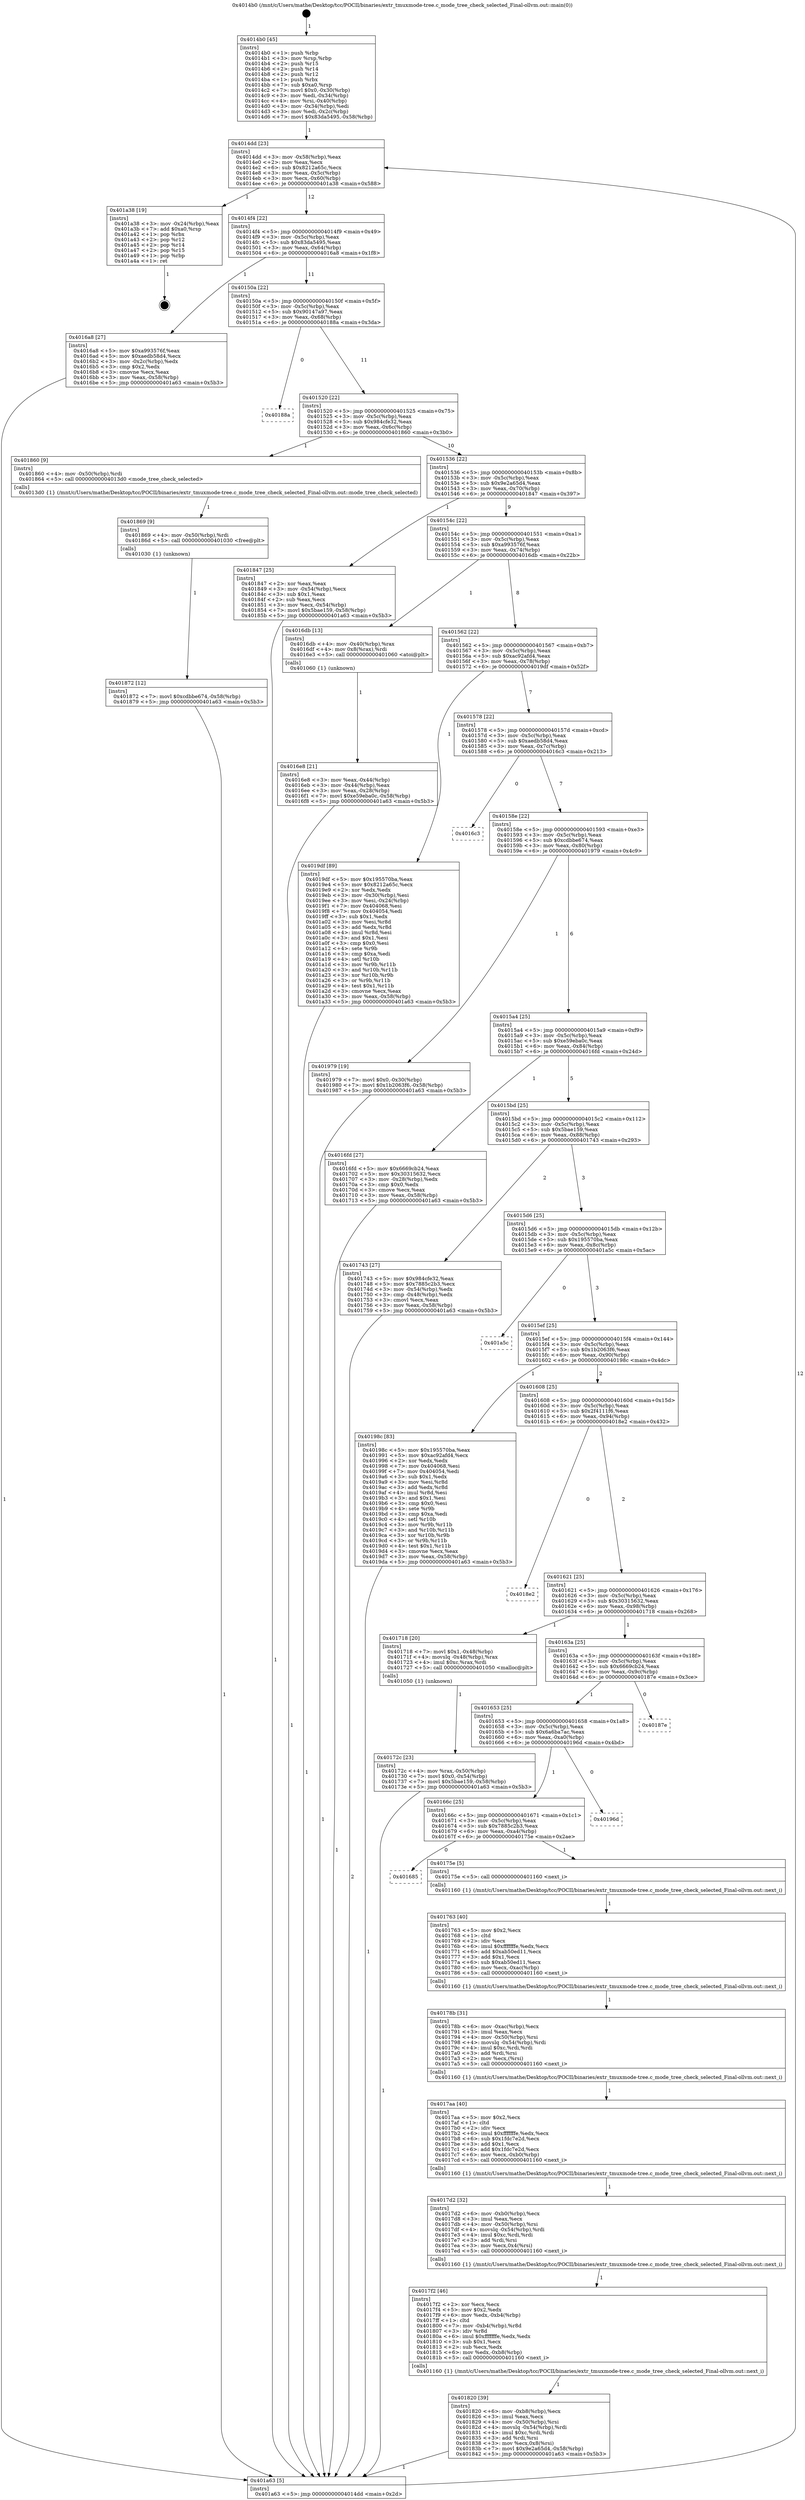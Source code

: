 digraph "0x4014b0" {
  label = "0x4014b0 (/mnt/c/Users/mathe/Desktop/tcc/POCII/binaries/extr_tmuxmode-tree.c_mode_tree_check_selected_Final-ollvm.out::main(0))"
  labelloc = "t"
  node[shape=record]

  Entry [label="",width=0.3,height=0.3,shape=circle,fillcolor=black,style=filled]
  "0x4014dd" [label="{
     0x4014dd [23]\l
     | [instrs]\l
     &nbsp;&nbsp;0x4014dd \<+3\>: mov -0x58(%rbp),%eax\l
     &nbsp;&nbsp;0x4014e0 \<+2\>: mov %eax,%ecx\l
     &nbsp;&nbsp;0x4014e2 \<+6\>: sub $0x8212a65c,%ecx\l
     &nbsp;&nbsp;0x4014e8 \<+3\>: mov %eax,-0x5c(%rbp)\l
     &nbsp;&nbsp;0x4014eb \<+3\>: mov %ecx,-0x60(%rbp)\l
     &nbsp;&nbsp;0x4014ee \<+6\>: je 0000000000401a38 \<main+0x588\>\l
  }"]
  "0x401a38" [label="{
     0x401a38 [19]\l
     | [instrs]\l
     &nbsp;&nbsp;0x401a38 \<+3\>: mov -0x24(%rbp),%eax\l
     &nbsp;&nbsp;0x401a3b \<+7\>: add $0xa0,%rsp\l
     &nbsp;&nbsp;0x401a42 \<+1\>: pop %rbx\l
     &nbsp;&nbsp;0x401a43 \<+2\>: pop %r12\l
     &nbsp;&nbsp;0x401a45 \<+2\>: pop %r14\l
     &nbsp;&nbsp;0x401a47 \<+2\>: pop %r15\l
     &nbsp;&nbsp;0x401a49 \<+1\>: pop %rbp\l
     &nbsp;&nbsp;0x401a4a \<+1\>: ret\l
  }"]
  "0x4014f4" [label="{
     0x4014f4 [22]\l
     | [instrs]\l
     &nbsp;&nbsp;0x4014f4 \<+5\>: jmp 00000000004014f9 \<main+0x49\>\l
     &nbsp;&nbsp;0x4014f9 \<+3\>: mov -0x5c(%rbp),%eax\l
     &nbsp;&nbsp;0x4014fc \<+5\>: sub $0x83da5495,%eax\l
     &nbsp;&nbsp;0x401501 \<+3\>: mov %eax,-0x64(%rbp)\l
     &nbsp;&nbsp;0x401504 \<+6\>: je 00000000004016a8 \<main+0x1f8\>\l
  }"]
  Exit [label="",width=0.3,height=0.3,shape=circle,fillcolor=black,style=filled,peripheries=2]
  "0x4016a8" [label="{
     0x4016a8 [27]\l
     | [instrs]\l
     &nbsp;&nbsp;0x4016a8 \<+5\>: mov $0xa993576f,%eax\l
     &nbsp;&nbsp;0x4016ad \<+5\>: mov $0xaedb58d4,%ecx\l
     &nbsp;&nbsp;0x4016b2 \<+3\>: mov -0x2c(%rbp),%edx\l
     &nbsp;&nbsp;0x4016b5 \<+3\>: cmp $0x2,%edx\l
     &nbsp;&nbsp;0x4016b8 \<+3\>: cmovne %ecx,%eax\l
     &nbsp;&nbsp;0x4016bb \<+3\>: mov %eax,-0x58(%rbp)\l
     &nbsp;&nbsp;0x4016be \<+5\>: jmp 0000000000401a63 \<main+0x5b3\>\l
  }"]
  "0x40150a" [label="{
     0x40150a [22]\l
     | [instrs]\l
     &nbsp;&nbsp;0x40150a \<+5\>: jmp 000000000040150f \<main+0x5f\>\l
     &nbsp;&nbsp;0x40150f \<+3\>: mov -0x5c(%rbp),%eax\l
     &nbsp;&nbsp;0x401512 \<+5\>: sub $0x90147a97,%eax\l
     &nbsp;&nbsp;0x401517 \<+3\>: mov %eax,-0x68(%rbp)\l
     &nbsp;&nbsp;0x40151a \<+6\>: je 000000000040188a \<main+0x3da\>\l
  }"]
  "0x401a63" [label="{
     0x401a63 [5]\l
     | [instrs]\l
     &nbsp;&nbsp;0x401a63 \<+5\>: jmp 00000000004014dd \<main+0x2d\>\l
  }"]
  "0x4014b0" [label="{
     0x4014b0 [45]\l
     | [instrs]\l
     &nbsp;&nbsp;0x4014b0 \<+1\>: push %rbp\l
     &nbsp;&nbsp;0x4014b1 \<+3\>: mov %rsp,%rbp\l
     &nbsp;&nbsp;0x4014b4 \<+2\>: push %r15\l
     &nbsp;&nbsp;0x4014b6 \<+2\>: push %r14\l
     &nbsp;&nbsp;0x4014b8 \<+2\>: push %r12\l
     &nbsp;&nbsp;0x4014ba \<+1\>: push %rbx\l
     &nbsp;&nbsp;0x4014bb \<+7\>: sub $0xa0,%rsp\l
     &nbsp;&nbsp;0x4014c2 \<+7\>: movl $0x0,-0x30(%rbp)\l
     &nbsp;&nbsp;0x4014c9 \<+3\>: mov %edi,-0x34(%rbp)\l
     &nbsp;&nbsp;0x4014cc \<+4\>: mov %rsi,-0x40(%rbp)\l
     &nbsp;&nbsp;0x4014d0 \<+3\>: mov -0x34(%rbp),%edi\l
     &nbsp;&nbsp;0x4014d3 \<+3\>: mov %edi,-0x2c(%rbp)\l
     &nbsp;&nbsp;0x4014d6 \<+7\>: movl $0x83da5495,-0x58(%rbp)\l
  }"]
  "0x401872" [label="{
     0x401872 [12]\l
     | [instrs]\l
     &nbsp;&nbsp;0x401872 \<+7\>: movl $0xcdbbe674,-0x58(%rbp)\l
     &nbsp;&nbsp;0x401879 \<+5\>: jmp 0000000000401a63 \<main+0x5b3\>\l
  }"]
  "0x40188a" [label="{
     0x40188a\l
  }", style=dashed]
  "0x401520" [label="{
     0x401520 [22]\l
     | [instrs]\l
     &nbsp;&nbsp;0x401520 \<+5\>: jmp 0000000000401525 \<main+0x75\>\l
     &nbsp;&nbsp;0x401525 \<+3\>: mov -0x5c(%rbp),%eax\l
     &nbsp;&nbsp;0x401528 \<+5\>: sub $0x984cfe32,%eax\l
     &nbsp;&nbsp;0x40152d \<+3\>: mov %eax,-0x6c(%rbp)\l
     &nbsp;&nbsp;0x401530 \<+6\>: je 0000000000401860 \<main+0x3b0\>\l
  }"]
  "0x401869" [label="{
     0x401869 [9]\l
     | [instrs]\l
     &nbsp;&nbsp;0x401869 \<+4\>: mov -0x50(%rbp),%rdi\l
     &nbsp;&nbsp;0x40186d \<+5\>: call 0000000000401030 \<free@plt\>\l
     | [calls]\l
     &nbsp;&nbsp;0x401030 \{1\} (unknown)\l
  }"]
  "0x401860" [label="{
     0x401860 [9]\l
     | [instrs]\l
     &nbsp;&nbsp;0x401860 \<+4\>: mov -0x50(%rbp),%rdi\l
     &nbsp;&nbsp;0x401864 \<+5\>: call 00000000004013d0 \<mode_tree_check_selected\>\l
     | [calls]\l
     &nbsp;&nbsp;0x4013d0 \{1\} (/mnt/c/Users/mathe/Desktop/tcc/POCII/binaries/extr_tmuxmode-tree.c_mode_tree_check_selected_Final-ollvm.out::mode_tree_check_selected)\l
  }"]
  "0x401536" [label="{
     0x401536 [22]\l
     | [instrs]\l
     &nbsp;&nbsp;0x401536 \<+5\>: jmp 000000000040153b \<main+0x8b\>\l
     &nbsp;&nbsp;0x40153b \<+3\>: mov -0x5c(%rbp),%eax\l
     &nbsp;&nbsp;0x40153e \<+5\>: sub $0x9e2a65d4,%eax\l
     &nbsp;&nbsp;0x401543 \<+3\>: mov %eax,-0x70(%rbp)\l
     &nbsp;&nbsp;0x401546 \<+6\>: je 0000000000401847 \<main+0x397\>\l
  }"]
  "0x401820" [label="{
     0x401820 [39]\l
     | [instrs]\l
     &nbsp;&nbsp;0x401820 \<+6\>: mov -0xb8(%rbp),%ecx\l
     &nbsp;&nbsp;0x401826 \<+3\>: imul %eax,%ecx\l
     &nbsp;&nbsp;0x401829 \<+4\>: mov -0x50(%rbp),%rsi\l
     &nbsp;&nbsp;0x40182d \<+4\>: movslq -0x54(%rbp),%rdi\l
     &nbsp;&nbsp;0x401831 \<+4\>: imul $0xc,%rdi,%rdi\l
     &nbsp;&nbsp;0x401835 \<+3\>: add %rdi,%rsi\l
     &nbsp;&nbsp;0x401838 \<+3\>: mov %ecx,0x8(%rsi)\l
     &nbsp;&nbsp;0x40183b \<+7\>: movl $0x9e2a65d4,-0x58(%rbp)\l
     &nbsp;&nbsp;0x401842 \<+5\>: jmp 0000000000401a63 \<main+0x5b3\>\l
  }"]
  "0x401847" [label="{
     0x401847 [25]\l
     | [instrs]\l
     &nbsp;&nbsp;0x401847 \<+2\>: xor %eax,%eax\l
     &nbsp;&nbsp;0x401849 \<+3\>: mov -0x54(%rbp),%ecx\l
     &nbsp;&nbsp;0x40184c \<+3\>: sub $0x1,%eax\l
     &nbsp;&nbsp;0x40184f \<+2\>: sub %eax,%ecx\l
     &nbsp;&nbsp;0x401851 \<+3\>: mov %ecx,-0x54(%rbp)\l
     &nbsp;&nbsp;0x401854 \<+7\>: movl $0x5bae159,-0x58(%rbp)\l
     &nbsp;&nbsp;0x40185b \<+5\>: jmp 0000000000401a63 \<main+0x5b3\>\l
  }"]
  "0x40154c" [label="{
     0x40154c [22]\l
     | [instrs]\l
     &nbsp;&nbsp;0x40154c \<+5\>: jmp 0000000000401551 \<main+0xa1\>\l
     &nbsp;&nbsp;0x401551 \<+3\>: mov -0x5c(%rbp),%eax\l
     &nbsp;&nbsp;0x401554 \<+5\>: sub $0xa993576f,%eax\l
     &nbsp;&nbsp;0x401559 \<+3\>: mov %eax,-0x74(%rbp)\l
     &nbsp;&nbsp;0x40155c \<+6\>: je 00000000004016db \<main+0x22b\>\l
  }"]
  "0x4017f2" [label="{
     0x4017f2 [46]\l
     | [instrs]\l
     &nbsp;&nbsp;0x4017f2 \<+2\>: xor %ecx,%ecx\l
     &nbsp;&nbsp;0x4017f4 \<+5\>: mov $0x2,%edx\l
     &nbsp;&nbsp;0x4017f9 \<+6\>: mov %edx,-0xb4(%rbp)\l
     &nbsp;&nbsp;0x4017ff \<+1\>: cltd\l
     &nbsp;&nbsp;0x401800 \<+7\>: mov -0xb4(%rbp),%r8d\l
     &nbsp;&nbsp;0x401807 \<+3\>: idiv %r8d\l
     &nbsp;&nbsp;0x40180a \<+6\>: imul $0xfffffffe,%edx,%edx\l
     &nbsp;&nbsp;0x401810 \<+3\>: sub $0x1,%ecx\l
     &nbsp;&nbsp;0x401813 \<+2\>: sub %ecx,%edx\l
     &nbsp;&nbsp;0x401815 \<+6\>: mov %edx,-0xb8(%rbp)\l
     &nbsp;&nbsp;0x40181b \<+5\>: call 0000000000401160 \<next_i\>\l
     | [calls]\l
     &nbsp;&nbsp;0x401160 \{1\} (/mnt/c/Users/mathe/Desktop/tcc/POCII/binaries/extr_tmuxmode-tree.c_mode_tree_check_selected_Final-ollvm.out::next_i)\l
  }"]
  "0x4016db" [label="{
     0x4016db [13]\l
     | [instrs]\l
     &nbsp;&nbsp;0x4016db \<+4\>: mov -0x40(%rbp),%rax\l
     &nbsp;&nbsp;0x4016df \<+4\>: mov 0x8(%rax),%rdi\l
     &nbsp;&nbsp;0x4016e3 \<+5\>: call 0000000000401060 \<atoi@plt\>\l
     | [calls]\l
     &nbsp;&nbsp;0x401060 \{1\} (unknown)\l
  }"]
  "0x401562" [label="{
     0x401562 [22]\l
     | [instrs]\l
     &nbsp;&nbsp;0x401562 \<+5\>: jmp 0000000000401567 \<main+0xb7\>\l
     &nbsp;&nbsp;0x401567 \<+3\>: mov -0x5c(%rbp),%eax\l
     &nbsp;&nbsp;0x40156a \<+5\>: sub $0xac92afd4,%eax\l
     &nbsp;&nbsp;0x40156f \<+3\>: mov %eax,-0x78(%rbp)\l
     &nbsp;&nbsp;0x401572 \<+6\>: je 00000000004019df \<main+0x52f\>\l
  }"]
  "0x4016e8" [label="{
     0x4016e8 [21]\l
     | [instrs]\l
     &nbsp;&nbsp;0x4016e8 \<+3\>: mov %eax,-0x44(%rbp)\l
     &nbsp;&nbsp;0x4016eb \<+3\>: mov -0x44(%rbp),%eax\l
     &nbsp;&nbsp;0x4016ee \<+3\>: mov %eax,-0x28(%rbp)\l
     &nbsp;&nbsp;0x4016f1 \<+7\>: movl $0xe59eba0c,-0x58(%rbp)\l
     &nbsp;&nbsp;0x4016f8 \<+5\>: jmp 0000000000401a63 \<main+0x5b3\>\l
  }"]
  "0x4017d2" [label="{
     0x4017d2 [32]\l
     | [instrs]\l
     &nbsp;&nbsp;0x4017d2 \<+6\>: mov -0xb0(%rbp),%ecx\l
     &nbsp;&nbsp;0x4017d8 \<+3\>: imul %eax,%ecx\l
     &nbsp;&nbsp;0x4017db \<+4\>: mov -0x50(%rbp),%rsi\l
     &nbsp;&nbsp;0x4017df \<+4\>: movslq -0x54(%rbp),%rdi\l
     &nbsp;&nbsp;0x4017e3 \<+4\>: imul $0xc,%rdi,%rdi\l
     &nbsp;&nbsp;0x4017e7 \<+3\>: add %rdi,%rsi\l
     &nbsp;&nbsp;0x4017ea \<+3\>: mov %ecx,0x4(%rsi)\l
     &nbsp;&nbsp;0x4017ed \<+5\>: call 0000000000401160 \<next_i\>\l
     | [calls]\l
     &nbsp;&nbsp;0x401160 \{1\} (/mnt/c/Users/mathe/Desktop/tcc/POCII/binaries/extr_tmuxmode-tree.c_mode_tree_check_selected_Final-ollvm.out::next_i)\l
  }"]
  "0x4019df" [label="{
     0x4019df [89]\l
     | [instrs]\l
     &nbsp;&nbsp;0x4019df \<+5\>: mov $0x195570ba,%eax\l
     &nbsp;&nbsp;0x4019e4 \<+5\>: mov $0x8212a65c,%ecx\l
     &nbsp;&nbsp;0x4019e9 \<+2\>: xor %edx,%edx\l
     &nbsp;&nbsp;0x4019eb \<+3\>: mov -0x30(%rbp),%esi\l
     &nbsp;&nbsp;0x4019ee \<+3\>: mov %esi,-0x24(%rbp)\l
     &nbsp;&nbsp;0x4019f1 \<+7\>: mov 0x404068,%esi\l
     &nbsp;&nbsp;0x4019f8 \<+7\>: mov 0x404054,%edi\l
     &nbsp;&nbsp;0x4019ff \<+3\>: sub $0x1,%edx\l
     &nbsp;&nbsp;0x401a02 \<+3\>: mov %esi,%r8d\l
     &nbsp;&nbsp;0x401a05 \<+3\>: add %edx,%r8d\l
     &nbsp;&nbsp;0x401a08 \<+4\>: imul %r8d,%esi\l
     &nbsp;&nbsp;0x401a0c \<+3\>: and $0x1,%esi\l
     &nbsp;&nbsp;0x401a0f \<+3\>: cmp $0x0,%esi\l
     &nbsp;&nbsp;0x401a12 \<+4\>: sete %r9b\l
     &nbsp;&nbsp;0x401a16 \<+3\>: cmp $0xa,%edi\l
     &nbsp;&nbsp;0x401a19 \<+4\>: setl %r10b\l
     &nbsp;&nbsp;0x401a1d \<+3\>: mov %r9b,%r11b\l
     &nbsp;&nbsp;0x401a20 \<+3\>: and %r10b,%r11b\l
     &nbsp;&nbsp;0x401a23 \<+3\>: xor %r10b,%r9b\l
     &nbsp;&nbsp;0x401a26 \<+3\>: or %r9b,%r11b\l
     &nbsp;&nbsp;0x401a29 \<+4\>: test $0x1,%r11b\l
     &nbsp;&nbsp;0x401a2d \<+3\>: cmovne %ecx,%eax\l
     &nbsp;&nbsp;0x401a30 \<+3\>: mov %eax,-0x58(%rbp)\l
     &nbsp;&nbsp;0x401a33 \<+5\>: jmp 0000000000401a63 \<main+0x5b3\>\l
  }"]
  "0x401578" [label="{
     0x401578 [22]\l
     | [instrs]\l
     &nbsp;&nbsp;0x401578 \<+5\>: jmp 000000000040157d \<main+0xcd\>\l
     &nbsp;&nbsp;0x40157d \<+3\>: mov -0x5c(%rbp),%eax\l
     &nbsp;&nbsp;0x401580 \<+5\>: sub $0xaedb58d4,%eax\l
     &nbsp;&nbsp;0x401585 \<+3\>: mov %eax,-0x7c(%rbp)\l
     &nbsp;&nbsp;0x401588 \<+6\>: je 00000000004016c3 \<main+0x213\>\l
  }"]
  "0x4017aa" [label="{
     0x4017aa [40]\l
     | [instrs]\l
     &nbsp;&nbsp;0x4017aa \<+5\>: mov $0x2,%ecx\l
     &nbsp;&nbsp;0x4017af \<+1\>: cltd\l
     &nbsp;&nbsp;0x4017b0 \<+2\>: idiv %ecx\l
     &nbsp;&nbsp;0x4017b2 \<+6\>: imul $0xfffffffe,%edx,%ecx\l
     &nbsp;&nbsp;0x4017b8 \<+6\>: sub $0x1fdc7e2d,%ecx\l
     &nbsp;&nbsp;0x4017be \<+3\>: add $0x1,%ecx\l
     &nbsp;&nbsp;0x4017c1 \<+6\>: add $0x1fdc7e2d,%ecx\l
     &nbsp;&nbsp;0x4017c7 \<+6\>: mov %ecx,-0xb0(%rbp)\l
     &nbsp;&nbsp;0x4017cd \<+5\>: call 0000000000401160 \<next_i\>\l
     | [calls]\l
     &nbsp;&nbsp;0x401160 \{1\} (/mnt/c/Users/mathe/Desktop/tcc/POCII/binaries/extr_tmuxmode-tree.c_mode_tree_check_selected_Final-ollvm.out::next_i)\l
  }"]
  "0x4016c3" [label="{
     0x4016c3\l
  }", style=dashed]
  "0x40158e" [label="{
     0x40158e [22]\l
     | [instrs]\l
     &nbsp;&nbsp;0x40158e \<+5\>: jmp 0000000000401593 \<main+0xe3\>\l
     &nbsp;&nbsp;0x401593 \<+3\>: mov -0x5c(%rbp),%eax\l
     &nbsp;&nbsp;0x401596 \<+5\>: sub $0xcdbbe674,%eax\l
     &nbsp;&nbsp;0x40159b \<+3\>: mov %eax,-0x80(%rbp)\l
     &nbsp;&nbsp;0x40159e \<+6\>: je 0000000000401979 \<main+0x4c9\>\l
  }"]
  "0x40178b" [label="{
     0x40178b [31]\l
     | [instrs]\l
     &nbsp;&nbsp;0x40178b \<+6\>: mov -0xac(%rbp),%ecx\l
     &nbsp;&nbsp;0x401791 \<+3\>: imul %eax,%ecx\l
     &nbsp;&nbsp;0x401794 \<+4\>: mov -0x50(%rbp),%rsi\l
     &nbsp;&nbsp;0x401798 \<+4\>: movslq -0x54(%rbp),%rdi\l
     &nbsp;&nbsp;0x40179c \<+4\>: imul $0xc,%rdi,%rdi\l
     &nbsp;&nbsp;0x4017a0 \<+3\>: add %rdi,%rsi\l
     &nbsp;&nbsp;0x4017a3 \<+2\>: mov %ecx,(%rsi)\l
     &nbsp;&nbsp;0x4017a5 \<+5\>: call 0000000000401160 \<next_i\>\l
     | [calls]\l
     &nbsp;&nbsp;0x401160 \{1\} (/mnt/c/Users/mathe/Desktop/tcc/POCII/binaries/extr_tmuxmode-tree.c_mode_tree_check_selected_Final-ollvm.out::next_i)\l
  }"]
  "0x401979" [label="{
     0x401979 [19]\l
     | [instrs]\l
     &nbsp;&nbsp;0x401979 \<+7\>: movl $0x0,-0x30(%rbp)\l
     &nbsp;&nbsp;0x401980 \<+7\>: movl $0x1b2063f6,-0x58(%rbp)\l
     &nbsp;&nbsp;0x401987 \<+5\>: jmp 0000000000401a63 \<main+0x5b3\>\l
  }"]
  "0x4015a4" [label="{
     0x4015a4 [25]\l
     | [instrs]\l
     &nbsp;&nbsp;0x4015a4 \<+5\>: jmp 00000000004015a9 \<main+0xf9\>\l
     &nbsp;&nbsp;0x4015a9 \<+3\>: mov -0x5c(%rbp),%eax\l
     &nbsp;&nbsp;0x4015ac \<+5\>: sub $0xe59eba0c,%eax\l
     &nbsp;&nbsp;0x4015b1 \<+6\>: mov %eax,-0x84(%rbp)\l
     &nbsp;&nbsp;0x4015b7 \<+6\>: je 00000000004016fd \<main+0x24d\>\l
  }"]
  "0x401763" [label="{
     0x401763 [40]\l
     | [instrs]\l
     &nbsp;&nbsp;0x401763 \<+5\>: mov $0x2,%ecx\l
     &nbsp;&nbsp;0x401768 \<+1\>: cltd\l
     &nbsp;&nbsp;0x401769 \<+2\>: idiv %ecx\l
     &nbsp;&nbsp;0x40176b \<+6\>: imul $0xfffffffe,%edx,%ecx\l
     &nbsp;&nbsp;0x401771 \<+6\>: add $0xab50ed11,%ecx\l
     &nbsp;&nbsp;0x401777 \<+3\>: add $0x1,%ecx\l
     &nbsp;&nbsp;0x40177a \<+6\>: sub $0xab50ed11,%ecx\l
     &nbsp;&nbsp;0x401780 \<+6\>: mov %ecx,-0xac(%rbp)\l
     &nbsp;&nbsp;0x401786 \<+5\>: call 0000000000401160 \<next_i\>\l
     | [calls]\l
     &nbsp;&nbsp;0x401160 \{1\} (/mnt/c/Users/mathe/Desktop/tcc/POCII/binaries/extr_tmuxmode-tree.c_mode_tree_check_selected_Final-ollvm.out::next_i)\l
  }"]
  "0x4016fd" [label="{
     0x4016fd [27]\l
     | [instrs]\l
     &nbsp;&nbsp;0x4016fd \<+5\>: mov $0x6669cb24,%eax\l
     &nbsp;&nbsp;0x401702 \<+5\>: mov $0x30315632,%ecx\l
     &nbsp;&nbsp;0x401707 \<+3\>: mov -0x28(%rbp),%edx\l
     &nbsp;&nbsp;0x40170a \<+3\>: cmp $0x0,%edx\l
     &nbsp;&nbsp;0x40170d \<+3\>: cmove %ecx,%eax\l
     &nbsp;&nbsp;0x401710 \<+3\>: mov %eax,-0x58(%rbp)\l
     &nbsp;&nbsp;0x401713 \<+5\>: jmp 0000000000401a63 \<main+0x5b3\>\l
  }"]
  "0x4015bd" [label="{
     0x4015bd [25]\l
     | [instrs]\l
     &nbsp;&nbsp;0x4015bd \<+5\>: jmp 00000000004015c2 \<main+0x112\>\l
     &nbsp;&nbsp;0x4015c2 \<+3\>: mov -0x5c(%rbp),%eax\l
     &nbsp;&nbsp;0x4015c5 \<+5\>: sub $0x5bae159,%eax\l
     &nbsp;&nbsp;0x4015ca \<+6\>: mov %eax,-0x88(%rbp)\l
     &nbsp;&nbsp;0x4015d0 \<+6\>: je 0000000000401743 \<main+0x293\>\l
  }"]
  "0x401685" [label="{
     0x401685\l
  }", style=dashed]
  "0x401743" [label="{
     0x401743 [27]\l
     | [instrs]\l
     &nbsp;&nbsp;0x401743 \<+5\>: mov $0x984cfe32,%eax\l
     &nbsp;&nbsp;0x401748 \<+5\>: mov $0x7885c2b3,%ecx\l
     &nbsp;&nbsp;0x40174d \<+3\>: mov -0x54(%rbp),%edx\l
     &nbsp;&nbsp;0x401750 \<+3\>: cmp -0x48(%rbp),%edx\l
     &nbsp;&nbsp;0x401753 \<+3\>: cmovl %ecx,%eax\l
     &nbsp;&nbsp;0x401756 \<+3\>: mov %eax,-0x58(%rbp)\l
     &nbsp;&nbsp;0x401759 \<+5\>: jmp 0000000000401a63 \<main+0x5b3\>\l
  }"]
  "0x4015d6" [label="{
     0x4015d6 [25]\l
     | [instrs]\l
     &nbsp;&nbsp;0x4015d6 \<+5\>: jmp 00000000004015db \<main+0x12b\>\l
     &nbsp;&nbsp;0x4015db \<+3\>: mov -0x5c(%rbp),%eax\l
     &nbsp;&nbsp;0x4015de \<+5\>: sub $0x195570ba,%eax\l
     &nbsp;&nbsp;0x4015e3 \<+6\>: mov %eax,-0x8c(%rbp)\l
     &nbsp;&nbsp;0x4015e9 \<+6\>: je 0000000000401a5c \<main+0x5ac\>\l
  }"]
  "0x40175e" [label="{
     0x40175e [5]\l
     | [instrs]\l
     &nbsp;&nbsp;0x40175e \<+5\>: call 0000000000401160 \<next_i\>\l
     | [calls]\l
     &nbsp;&nbsp;0x401160 \{1\} (/mnt/c/Users/mathe/Desktop/tcc/POCII/binaries/extr_tmuxmode-tree.c_mode_tree_check_selected_Final-ollvm.out::next_i)\l
  }"]
  "0x401a5c" [label="{
     0x401a5c\l
  }", style=dashed]
  "0x4015ef" [label="{
     0x4015ef [25]\l
     | [instrs]\l
     &nbsp;&nbsp;0x4015ef \<+5\>: jmp 00000000004015f4 \<main+0x144\>\l
     &nbsp;&nbsp;0x4015f4 \<+3\>: mov -0x5c(%rbp),%eax\l
     &nbsp;&nbsp;0x4015f7 \<+5\>: sub $0x1b2063f6,%eax\l
     &nbsp;&nbsp;0x4015fc \<+6\>: mov %eax,-0x90(%rbp)\l
     &nbsp;&nbsp;0x401602 \<+6\>: je 000000000040198c \<main+0x4dc\>\l
  }"]
  "0x40166c" [label="{
     0x40166c [25]\l
     | [instrs]\l
     &nbsp;&nbsp;0x40166c \<+5\>: jmp 0000000000401671 \<main+0x1c1\>\l
     &nbsp;&nbsp;0x401671 \<+3\>: mov -0x5c(%rbp),%eax\l
     &nbsp;&nbsp;0x401674 \<+5\>: sub $0x7885c2b3,%eax\l
     &nbsp;&nbsp;0x401679 \<+6\>: mov %eax,-0xa4(%rbp)\l
     &nbsp;&nbsp;0x40167f \<+6\>: je 000000000040175e \<main+0x2ae\>\l
  }"]
  "0x40198c" [label="{
     0x40198c [83]\l
     | [instrs]\l
     &nbsp;&nbsp;0x40198c \<+5\>: mov $0x195570ba,%eax\l
     &nbsp;&nbsp;0x401991 \<+5\>: mov $0xac92afd4,%ecx\l
     &nbsp;&nbsp;0x401996 \<+2\>: xor %edx,%edx\l
     &nbsp;&nbsp;0x401998 \<+7\>: mov 0x404068,%esi\l
     &nbsp;&nbsp;0x40199f \<+7\>: mov 0x404054,%edi\l
     &nbsp;&nbsp;0x4019a6 \<+3\>: sub $0x1,%edx\l
     &nbsp;&nbsp;0x4019a9 \<+3\>: mov %esi,%r8d\l
     &nbsp;&nbsp;0x4019ac \<+3\>: add %edx,%r8d\l
     &nbsp;&nbsp;0x4019af \<+4\>: imul %r8d,%esi\l
     &nbsp;&nbsp;0x4019b3 \<+3\>: and $0x1,%esi\l
     &nbsp;&nbsp;0x4019b6 \<+3\>: cmp $0x0,%esi\l
     &nbsp;&nbsp;0x4019b9 \<+4\>: sete %r9b\l
     &nbsp;&nbsp;0x4019bd \<+3\>: cmp $0xa,%edi\l
     &nbsp;&nbsp;0x4019c0 \<+4\>: setl %r10b\l
     &nbsp;&nbsp;0x4019c4 \<+3\>: mov %r9b,%r11b\l
     &nbsp;&nbsp;0x4019c7 \<+3\>: and %r10b,%r11b\l
     &nbsp;&nbsp;0x4019ca \<+3\>: xor %r10b,%r9b\l
     &nbsp;&nbsp;0x4019cd \<+3\>: or %r9b,%r11b\l
     &nbsp;&nbsp;0x4019d0 \<+4\>: test $0x1,%r11b\l
     &nbsp;&nbsp;0x4019d4 \<+3\>: cmovne %ecx,%eax\l
     &nbsp;&nbsp;0x4019d7 \<+3\>: mov %eax,-0x58(%rbp)\l
     &nbsp;&nbsp;0x4019da \<+5\>: jmp 0000000000401a63 \<main+0x5b3\>\l
  }"]
  "0x401608" [label="{
     0x401608 [25]\l
     | [instrs]\l
     &nbsp;&nbsp;0x401608 \<+5\>: jmp 000000000040160d \<main+0x15d\>\l
     &nbsp;&nbsp;0x40160d \<+3\>: mov -0x5c(%rbp),%eax\l
     &nbsp;&nbsp;0x401610 \<+5\>: sub $0x2f4111f6,%eax\l
     &nbsp;&nbsp;0x401615 \<+6\>: mov %eax,-0x94(%rbp)\l
     &nbsp;&nbsp;0x40161b \<+6\>: je 00000000004018e2 \<main+0x432\>\l
  }"]
  "0x40196d" [label="{
     0x40196d\l
  }", style=dashed]
  "0x4018e2" [label="{
     0x4018e2\l
  }", style=dashed]
  "0x401621" [label="{
     0x401621 [25]\l
     | [instrs]\l
     &nbsp;&nbsp;0x401621 \<+5\>: jmp 0000000000401626 \<main+0x176\>\l
     &nbsp;&nbsp;0x401626 \<+3\>: mov -0x5c(%rbp),%eax\l
     &nbsp;&nbsp;0x401629 \<+5\>: sub $0x30315632,%eax\l
     &nbsp;&nbsp;0x40162e \<+6\>: mov %eax,-0x98(%rbp)\l
     &nbsp;&nbsp;0x401634 \<+6\>: je 0000000000401718 \<main+0x268\>\l
  }"]
  "0x401653" [label="{
     0x401653 [25]\l
     | [instrs]\l
     &nbsp;&nbsp;0x401653 \<+5\>: jmp 0000000000401658 \<main+0x1a8\>\l
     &nbsp;&nbsp;0x401658 \<+3\>: mov -0x5c(%rbp),%eax\l
     &nbsp;&nbsp;0x40165b \<+5\>: sub $0x6a6ba7ac,%eax\l
     &nbsp;&nbsp;0x401660 \<+6\>: mov %eax,-0xa0(%rbp)\l
     &nbsp;&nbsp;0x401666 \<+6\>: je 000000000040196d \<main+0x4bd\>\l
  }"]
  "0x401718" [label="{
     0x401718 [20]\l
     | [instrs]\l
     &nbsp;&nbsp;0x401718 \<+7\>: movl $0x1,-0x48(%rbp)\l
     &nbsp;&nbsp;0x40171f \<+4\>: movslq -0x48(%rbp),%rax\l
     &nbsp;&nbsp;0x401723 \<+4\>: imul $0xc,%rax,%rdi\l
     &nbsp;&nbsp;0x401727 \<+5\>: call 0000000000401050 \<malloc@plt\>\l
     | [calls]\l
     &nbsp;&nbsp;0x401050 \{1\} (unknown)\l
  }"]
  "0x40163a" [label="{
     0x40163a [25]\l
     | [instrs]\l
     &nbsp;&nbsp;0x40163a \<+5\>: jmp 000000000040163f \<main+0x18f\>\l
     &nbsp;&nbsp;0x40163f \<+3\>: mov -0x5c(%rbp),%eax\l
     &nbsp;&nbsp;0x401642 \<+5\>: sub $0x6669cb24,%eax\l
     &nbsp;&nbsp;0x401647 \<+6\>: mov %eax,-0x9c(%rbp)\l
     &nbsp;&nbsp;0x40164d \<+6\>: je 000000000040187e \<main+0x3ce\>\l
  }"]
  "0x40172c" [label="{
     0x40172c [23]\l
     | [instrs]\l
     &nbsp;&nbsp;0x40172c \<+4\>: mov %rax,-0x50(%rbp)\l
     &nbsp;&nbsp;0x401730 \<+7\>: movl $0x0,-0x54(%rbp)\l
     &nbsp;&nbsp;0x401737 \<+7\>: movl $0x5bae159,-0x58(%rbp)\l
     &nbsp;&nbsp;0x40173e \<+5\>: jmp 0000000000401a63 \<main+0x5b3\>\l
  }"]
  "0x40187e" [label="{
     0x40187e\l
  }", style=dashed]
  Entry -> "0x4014b0" [label=" 1"]
  "0x4014dd" -> "0x401a38" [label=" 1"]
  "0x4014dd" -> "0x4014f4" [label=" 12"]
  "0x401a38" -> Exit [label=" 1"]
  "0x4014f4" -> "0x4016a8" [label=" 1"]
  "0x4014f4" -> "0x40150a" [label=" 11"]
  "0x4016a8" -> "0x401a63" [label=" 1"]
  "0x4014b0" -> "0x4014dd" [label=" 1"]
  "0x401a63" -> "0x4014dd" [label=" 12"]
  "0x4019df" -> "0x401a63" [label=" 1"]
  "0x40150a" -> "0x40188a" [label=" 0"]
  "0x40150a" -> "0x401520" [label=" 11"]
  "0x40198c" -> "0x401a63" [label=" 1"]
  "0x401520" -> "0x401860" [label=" 1"]
  "0x401520" -> "0x401536" [label=" 10"]
  "0x401979" -> "0x401a63" [label=" 1"]
  "0x401536" -> "0x401847" [label=" 1"]
  "0x401536" -> "0x40154c" [label=" 9"]
  "0x401872" -> "0x401a63" [label=" 1"]
  "0x40154c" -> "0x4016db" [label=" 1"]
  "0x40154c" -> "0x401562" [label=" 8"]
  "0x4016db" -> "0x4016e8" [label=" 1"]
  "0x4016e8" -> "0x401a63" [label=" 1"]
  "0x401869" -> "0x401872" [label=" 1"]
  "0x401562" -> "0x4019df" [label=" 1"]
  "0x401562" -> "0x401578" [label=" 7"]
  "0x401860" -> "0x401869" [label=" 1"]
  "0x401578" -> "0x4016c3" [label=" 0"]
  "0x401578" -> "0x40158e" [label=" 7"]
  "0x401847" -> "0x401a63" [label=" 1"]
  "0x40158e" -> "0x401979" [label=" 1"]
  "0x40158e" -> "0x4015a4" [label=" 6"]
  "0x401820" -> "0x401a63" [label=" 1"]
  "0x4015a4" -> "0x4016fd" [label=" 1"]
  "0x4015a4" -> "0x4015bd" [label=" 5"]
  "0x4016fd" -> "0x401a63" [label=" 1"]
  "0x4017f2" -> "0x401820" [label=" 1"]
  "0x4015bd" -> "0x401743" [label=" 2"]
  "0x4015bd" -> "0x4015d6" [label=" 3"]
  "0x4017d2" -> "0x4017f2" [label=" 1"]
  "0x4015d6" -> "0x401a5c" [label=" 0"]
  "0x4015d6" -> "0x4015ef" [label=" 3"]
  "0x4017aa" -> "0x4017d2" [label=" 1"]
  "0x4015ef" -> "0x40198c" [label=" 1"]
  "0x4015ef" -> "0x401608" [label=" 2"]
  "0x401763" -> "0x40178b" [label=" 1"]
  "0x401608" -> "0x4018e2" [label=" 0"]
  "0x401608" -> "0x401621" [label=" 2"]
  "0x40175e" -> "0x401763" [label=" 1"]
  "0x401621" -> "0x401718" [label=" 1"]
  "0x401621" -> "0x40163a" [label=" 1"]
  "0x401718" -> "0x40172c" [label=" 1"]
  "0x40172c" -> "0x401a63" [label=" 1"]
  "0x401743" -> "0x401a63" [label=" 2"]
  "0x40166c" -> "0x40175e" [label=" 1"]
  "0x40163a" -> "0x40187e" [label=" 0"]
  "0x40163a" -> "0x401653" [label=" 1"]
  "0x40166c" -> "0x401685" [label=" 0"]
  "0x401653" -> "0x40196d" [label=" 0"]
  "0x401653" -> "0x40166c" [label=" 1"]
  "0x40178b" -> "0x4017aa" [label=" 1"]
}
